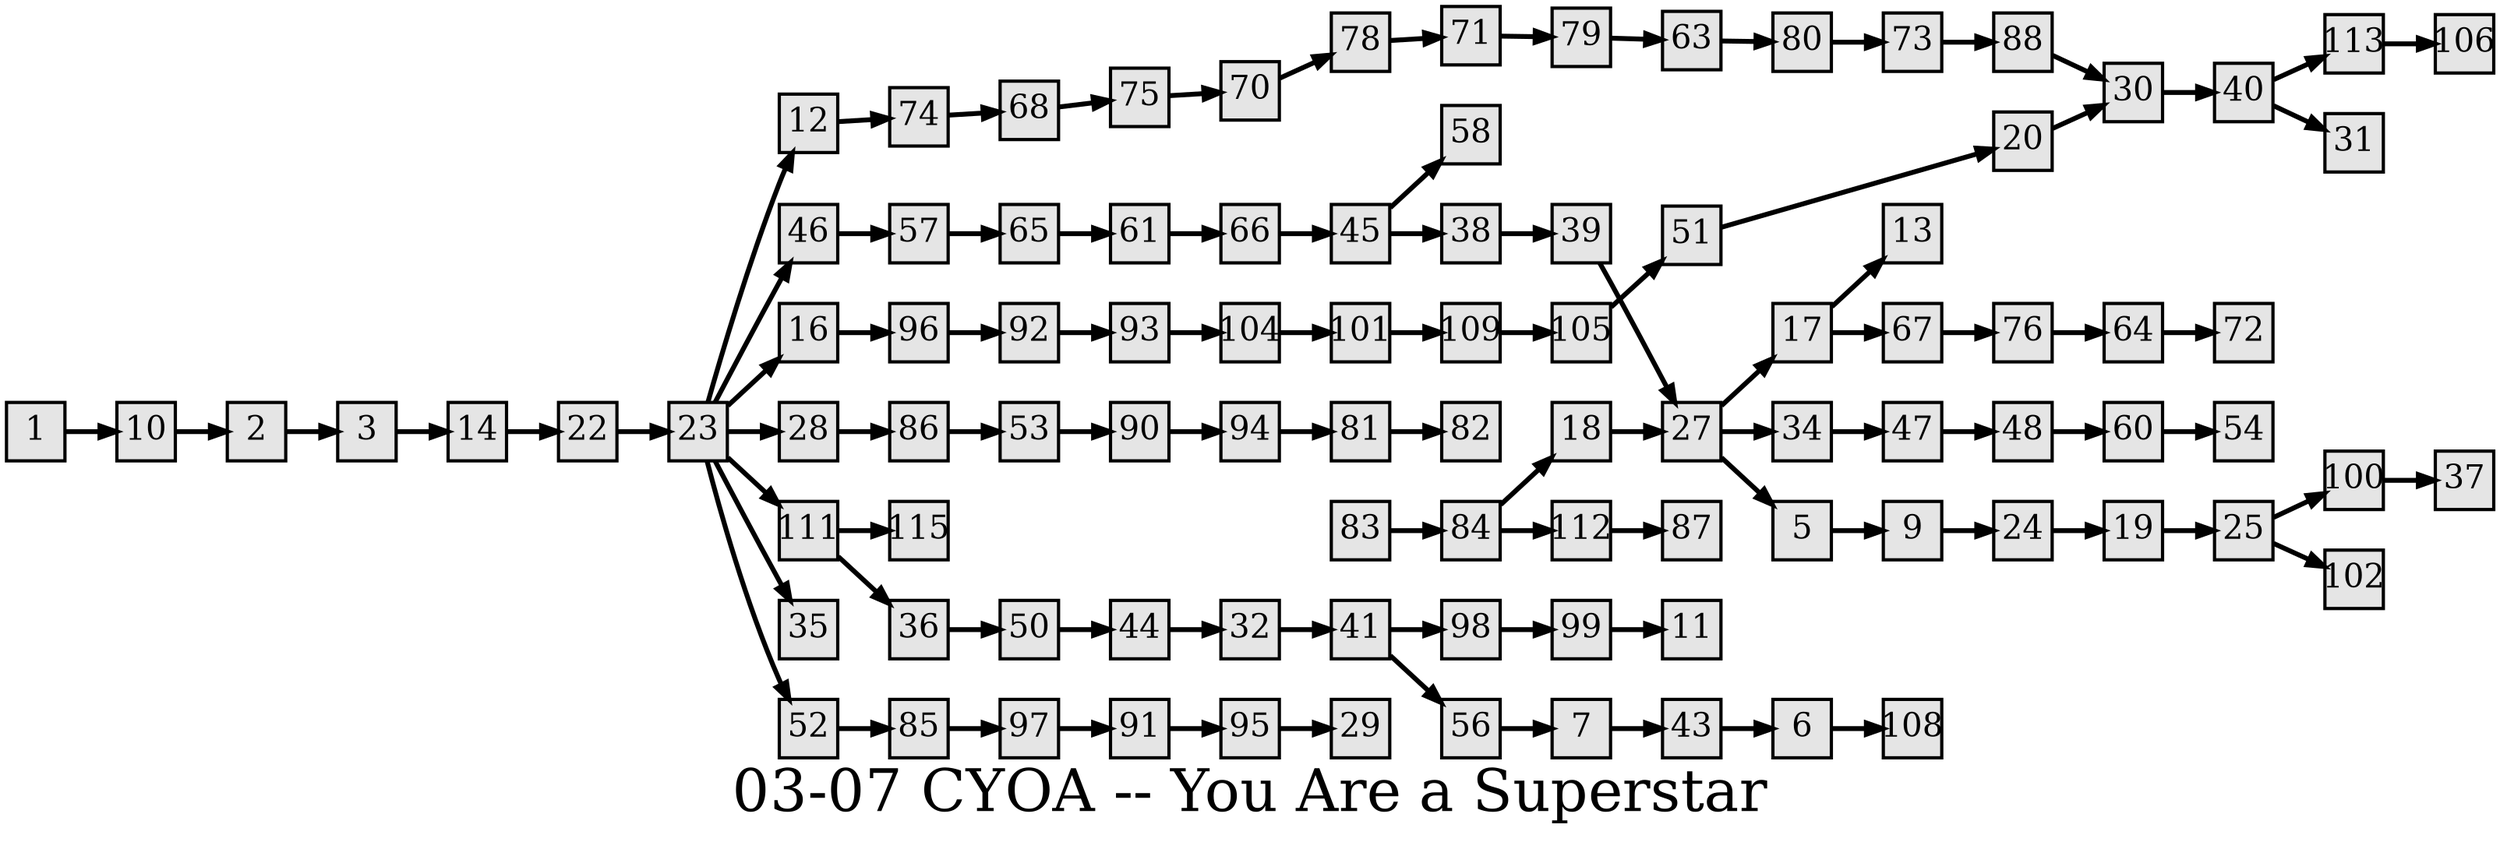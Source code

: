 digraph g{
  graph [ label="03-07 CYOA -- You Are a Superstar" rankdir=LR, ordering=out, fontsize=36, nodesep="0.35", ranksep="0.45"];
  node  [shape=rect, penwidth=2, fontsize=20, style=filled, fillcolor=grey90, margin="0,0", labelfloat=true, regular=true, fixedsize=true];
  edge  [labelfloat=true, penwidth=3, fontsize=12];

  1 -> 10;
  2 -> 3;
  3 -> 14;
  6 -> 108;
  7 -> 43;
  9 -> 24;
  10 -> 2;
  12 -> 74;
  14 -> 22;
  16 -> 96;
  17 -> 13;
  17 -> 67;
  18 -> 27;
  19 -> 25;
  20 -> 30;
  22 -> 23;
  23 -> 12;
  23 -> 46;
  23 -> 16;
  23 -> 28;
  23 -> 111;
  23 -> 35;
  23 -> 52;
  24 -> 19;
  25 -> 100;
  25 -> 102;
  27 -> 17;
  27 -> 34;
  27 -> 5;
  28 -> 86;
  30 -> 40;
  32 -> 41;
  34 -> 47;
  5 -> 9;
  36 -> 50;
  38 -> 39;
  39 -> 27;
  40 -> 113;
  40 -> 31;
  41 -> 98;
  41 -> 56;
  43 -> 6;
  44 -> 32;
  45 -> 58;
  45 -> 38;
  46 -> 57;
  47 -> 48;
  48 -> 60;
  50 -> 44;
  51 -> 20;
  52 -> 85;
  53 -> 90;
  56 -> 7;
  57 -> 65;
  60 -> 54;
  61 -> 66;
  63 -> 80;
  64 -> 72;
  65 -> 61;
  66 -> 45;
  67 -> 76;
  68 -> 75;
  70 -> 78;
  71 -> 79;
  73 -> 88;
  74 -> 68;
  75 -> 70;
  76 -> 64;
  78 -> 71;
  79 -> 63;
  80 -> 73;
  81 -> 82;
  83 -> 84;
  84 -> 18;
  84 -> 112;
  85 -> 97;
  86 -> 53;
  88 -> 30;
  90 -> 94;
  91 -> 95;
  92 -> 93;
  93 -> 104;
  94 -> 81;
  95 -> 29;
  96 -> 92;
  97 -> 91;
  98 -> 99;
  99 -> 11;
  100 -> 37;
  101 -> 109;
  104 -> 101;
  105 -> 51;
  109 -> 105;
  111 -> 115;
  111 -> 36;
  112 -> 87;
  113 -> 106;
  
}

